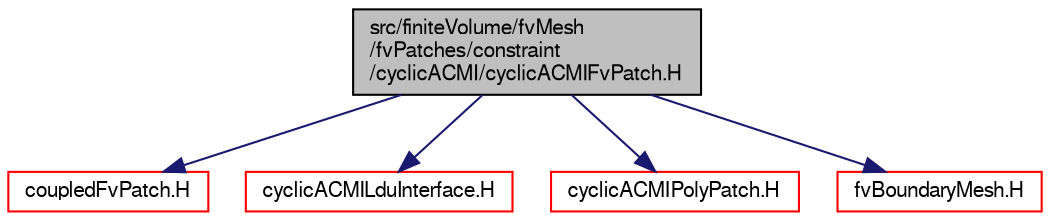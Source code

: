 digraph "src/finiteVolume/fvMesh/fvPatches/constraint/cyclicACMI/cyclicACMIFvPatch.H"
{
  bgcolor="transparent";
  edge [fontname="FreeSans",fontsize="10",labelfontname="FreeSans",labelfontsize="10"];
  node [fontname="FreeSans",fontsize="10",shape=record];
  Node0 [label="src/finiteVolume/fvMesh\l/fvPatches/constraint\l/cyclicACMI/cyclicACMIFvPatch.H",height=0.2,width=0.4,color="black", fillcolor="grey75", style="filled", fontcolor="black"];
  Node0 -> Node1 [color="midnightblue",fontsize="10",style="solid",fontname="FreeSans"];
  Node1 [label="coupledFvPatch.H",height=0.2,width=0.4,color="red",URL="$a03572.html"];
  Node0 -> Node164 [color="midnightblue",fontsize="10",style="solid",fontname="FreeSans"];
  Node164 [label="cyclicACMILduInterface.H",height=0.2,width=0.4,color="red",URL="$a07331.html"];
  Node0 -> Node206 [color="midnightblue",fontsize="10",style="solid",fontname="FreeSans"];
  Node206 [label="cyclicACMIPolyPatch.H",height=0.2,width=0.4,color="red",URL="$a07361.html"];
  Node0 -> Node218 [color="midnightblue",fontsize="10",style="solid",fontname="FreeSans"];
  Node218 [label="fvBoundaryMesh.H",height=0.2,width=0.4,color="red",URL="$a03527.html"];
}
